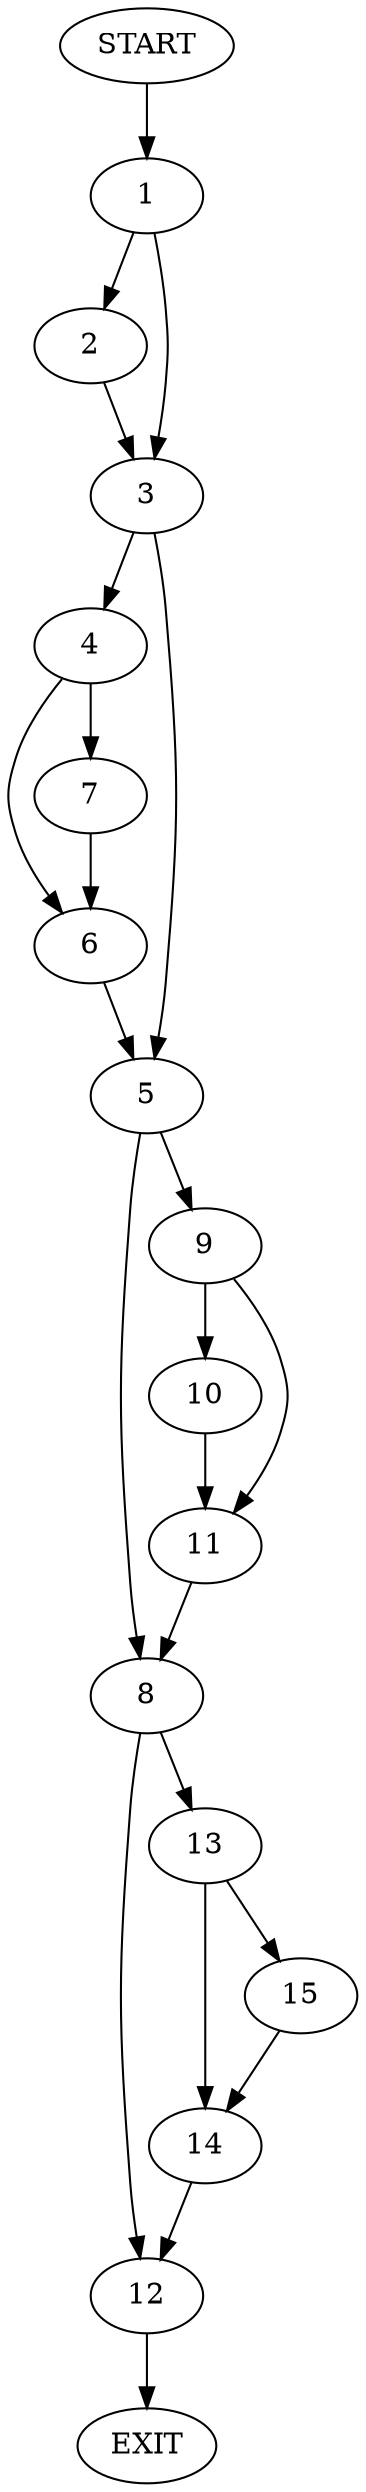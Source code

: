 digraph {
0 [label="START"]
16 [label="EXIT"]
0 -> 1
1 -> 2
1 -> 3
2 -> 3
3 -> 4
3 -> 5
4 -> 6
4 -> 7
5 -> 8
5 -> 9
7 -> 6
6 -> 5
9 -> 10
9 -> 11
8 -> 12
8 -> 13
10 -> 11
11 -> 8
13 -> 14
13 -> 15
12 -> 16
14 -> 12
15 -> 14
}
